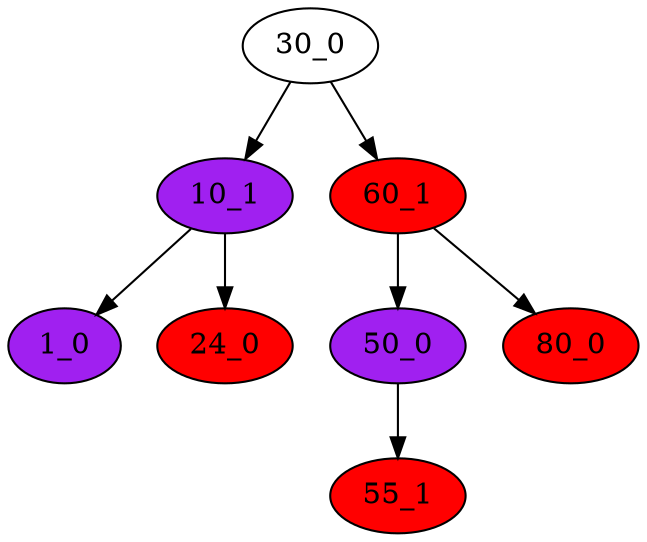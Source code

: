 	digraph BinaryTree {

		"1_0";
		"24_0";
		"10_1";
		"10_1" -> "1_0";
		"1_0"  [style=filled, fillcolor=purple, fontcolor=black];

		"10_1"-> "24_0";
		"24_0"  [style=filled, fillcolor=red, fontcolor=black];

		"55_1";
		"50_0";
		"50_0"-> "55_1";
		"55_1"  [style=filled, fillcolor=red, fontcolor=black];

		"80_0";
		"60_1";
		"60_1" -> "50_0";
		"50_0"  [style=filled, fillcolor=purple, fontcolor=black];

		"60_1"-> "80_0";
		"80_0"  [style=filled, fillcolor=red, fontcolor=black];

		"30_0";
		"30_0" -> "10_1";
		"10_1"  [style=filled, fillcolor=purple, fontcolor=black];

		"30_0"-> "60_1";
		"60_1"  [style=filled, fillcolor=red, fontcolor=black];

	}
